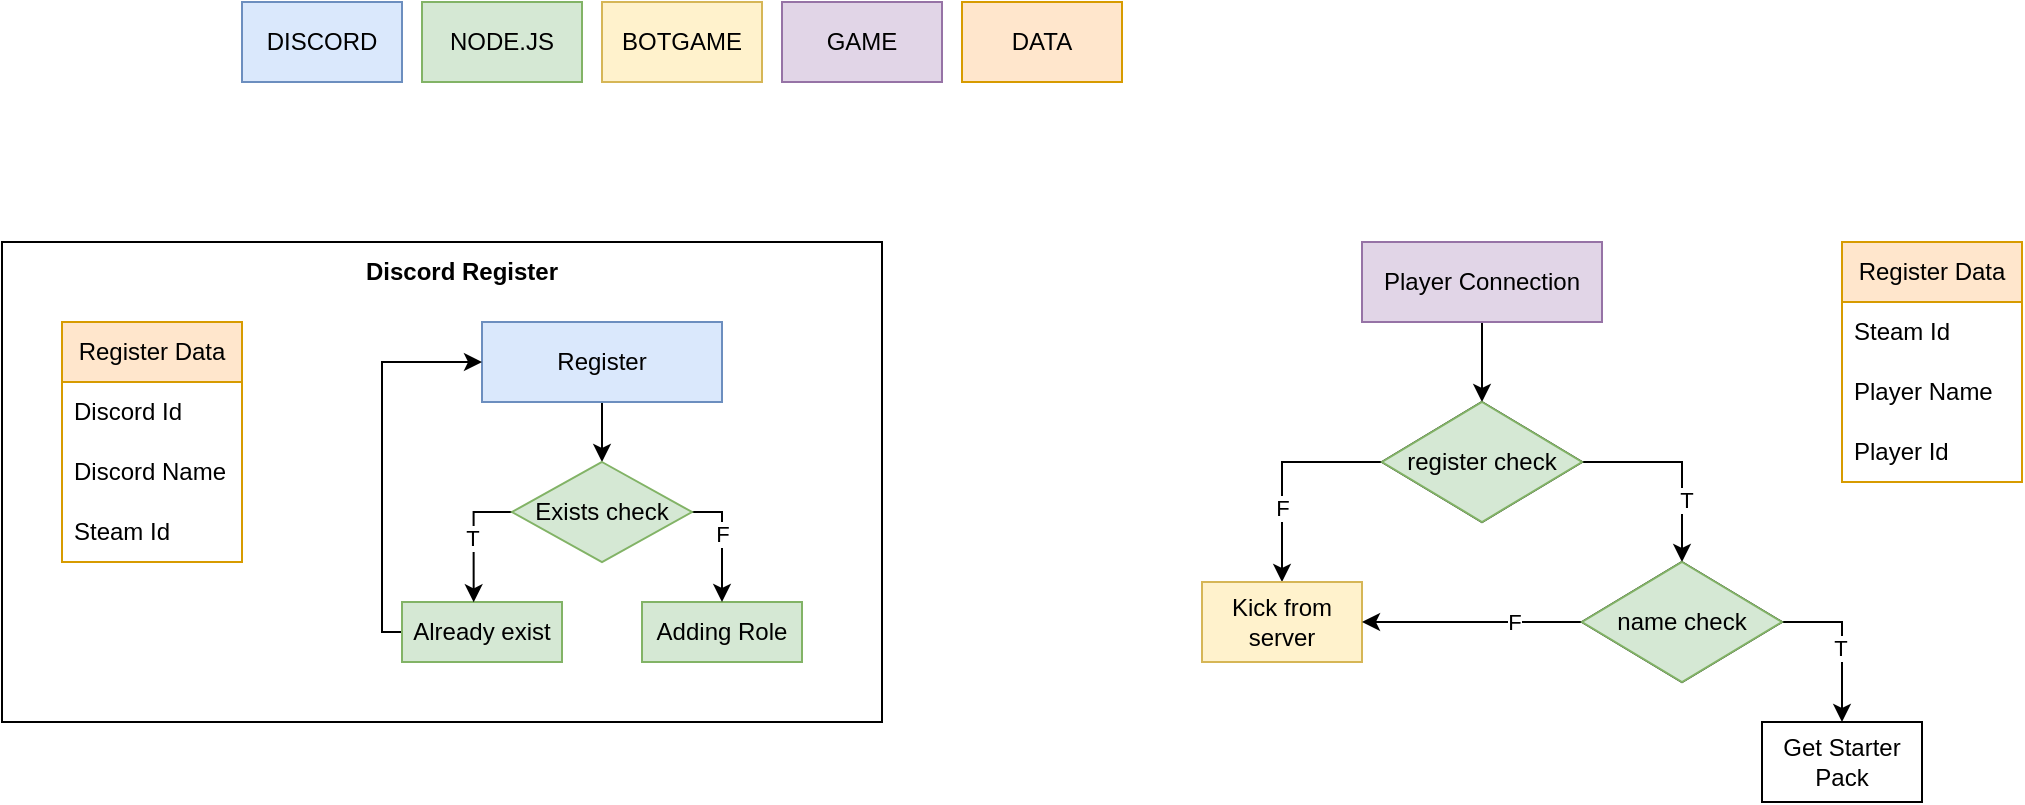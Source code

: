 <mxfile version="21.5.2" type="github">
  <diagram name="Page-1" id="mlCE6Rt0msktbBBOM9ru">
    <mxGraphModel dx="819" dy="453" grid="1" gridSize="10" guides="1" tooltips="1" connect="1" arrows="1" fold="1" page="1" pageScale="1" pageWidth="4000" pageHeight="4000" math="0" shadow="0">
      <root>
        <mxCell id="0" />
        <mxCell id="1" parent="0" />
        <mxCell id="4IYZVChcHkXUuiJdIHGn-1" value="" style="rounded=0;whiteSpace=wrap;html=1;" vertex="1" parent="1">
          <mxGeometry x="80" y="240" width="440" height="240" as="geometry" />
        </mxCell>
        <mxCell id="CM7IQyil9puvrMDNJilN-12" style="edgeStyle=orthogonalEdgeStyle;rounded=0;orthogonalLoop=1;jettySize=auto;html=1;entryX=0.5;entryY=0;entryDx=0;entryDy=0;" parent="1" source="CM7IQyil9puvrMDNJilN-1" target="CM7IQyil9puvrMDNJilN-11" edge="1">
          <mxGeometry relative="1" as="geometry" />
        </mxCell>
        <mxCell id="CM7IQyil9puvrMDNJilN-1" value="Register" style="rounded=0;whiteSpace=wrap;html=1;fillColor=#dae8fc;strokeColor=#6c8ebf;" parent="1" vertex="1">
          <mxGeometry x="320" y="280" width="120" height="40" as="geometry" />
        </mxCell>
        <mxCell id="CM7IQyil9puvrMDNJilN-2" value="Register Data" style="swimlane;fontStyle=0;childLayout=stackLayout;horizontal=1;startSize=30;horizontalStack=0;resizeParent=1;resizeParentMax=0;resizeLast=0;collapsible=1;marginBottom=0;whiteSpace=wrap;html=1;fillColor=#ffe6cc;strokeColor=#d79b00;" parent="1" vertex="1">
          <mxGeometry x="110" y="280" width="90" height="120" as="geometry" />
        </mxCell>
        <mxCell id="CM7IQyil9puvrMDNJilN-3" value="Discord Id" style="text;strokeColor=none;fillColor=none;align=left;verticalAlign=middle;spacingLeft=4;spacingRight=4;overflow=hidden;points=[[0,0.5],[1,0.5]];portConstraint=eastwest;rotatable=0;whiteSpace=wrap;html=1;" parent="CM7IQyil9puvrMDNJilN-2" vertex="1">
          <mxGeometry y="30" width="90" height="30" as="geometry" />
        </mxCell>
        <mxCell id="CM7IQyil9puvrMDNJilN-5" value="Discord Name" style="text;strokeColor=none;fillColor=none;align=left;verticalAlign=middle;spacingLeft=4;spacingRight=4;overflow=hidden;points=[[0,0.5],[1,0.5]];portConstraint=eastwest;rotatable=0;whiteSpace=wrap;html=1;" parent="CM7IQyil9puvrMDNJilN-2" vertex="1">
          <mxGeometry y="60" width="90" height="30" as="geometry" />
        </mxCell>
        <mxCell id="CM7IQyil9puvrMDNJilN-6" value="Steam Id" style="text;strokeColor=none;fillColor=none;align=left;verticalAlign=middle;spacingLeft=4;spacingRight=4;overflow=hidden;points=[[0,0.5],[1,0.5]];portConstraint=eastwest;rotatable=0;whiteSpace=wrap;html=1;" parent="CM7IQyil9puvrMDNJilN-2" vertex="1">
          <mxGeometry y="90" width="90" height="30" as="geometry" />
        </mxCell>
        <mxCell id="CM7IQyil9puvrMDNJilN-15" style="edgeStyle=orthogonalEdgeStyle;rounded=0;orthogonalLoop=1;jettySize=auto;html=1;entryX=0;entryY=0.5;entryDx=0;entryDy=0;" parent="1" source="CM7IQyil9puvrMDNJilN-7" target="CM7IQyil9puvrMDNJilN-1" edge="1">
          <mxGeometry relative="1" as="geometry">
            <Array as="points">
              <mxPoint x="270" y="435" />
              <mxPoint x="270" y="300" />
            </Array>
          </mxGeometry>
        </mxCell>
        <mxCell id="CM7IQyil9puvrMDNJilN-7" value="Already exist" style="rounded=0;whiteSpace=wrap;html=1;fillColor=#d5e8d4;strokeColor=#82b366;" parent="1" vertex="1">
          <mxGeometry x="280" y="420" width="80" height="30" as="geometry" />
        </mxCell>
        <mxCell id="CM7IQyil9puvrMDNJilN-10" value="Adding Role" style="rounded=0;whiteSpace=wrap;html=1;fillColor=#d5e8d4;strokeColor=#82b366;" parent="1" vertex="1">
          <mxGeometry x="400" y="420" width="80" height="30" as="geometry" />
        </mxCell>
        <mxCell id="CM7IQyil9puvrMDNJilN-13" style="edgeStyle=orthogonalEdgeStyle;rounded=0;orthogonalLoop=1;jettySize=auto;html=1;entryX=0.5;entryY=0;entryDx=0;entryDy=0;" parent="1" source="CM7IQyil9puvrMDNJilN-11" target="CM7IQyil9puvrMDNJilN-10" edge="1">
          <mxGeometry relative="1" as="geometry">
            <Array as="points">
              <mxPoint x="440" y="375" />
            </Array>
          </mxGeometry>
        </mxCell>
        <mxCell id="4IYZVChcHkXUuiJdIHGn-8" value="F" style="edgeLabel;html=1;align=center;verticalAlign=middle;resizable=0;points=[];" vertex="1" connectable="0" parent="CM7IQyil9puvrMDNJilN-13">
          <mxGeometry x="-0.29" y="1" relative="1" as="geometry">
            <mxPoint x="-1" y="4" as="offset" />
          </mxGeometry>
        </mxCell>
        <mxCell id="CM7IQyil9puvrMDNJilN-14" style="edgeStyle=orthogonalEdgeStyle;rounded=0;orthogonalLoop=1;jettySize=auto;html=1;entryX=0.448;entryY=0.005;entryDx=0;entryDy=0;entryPerimeter=0;" parent="1" source="CM7IQyil9puvrMDNJilN-11" target="CM7IQyil9puvrMDNJilN-7" edge="1">
          <mxGeometry relative="1" as="geometry">
            <Array as="points">
              <mxPoint x="316" y="375" />
            </Array>
          </mxGeometry>
        </mxCell>
        <mxCell id="4IYZVChcHkXUuiJdIHGn-9" value="T" style="edgeLabel;html=1;align=center;verticalAlign=middle;resizable=0;points=[];" vertex="1" connectable="0" parent="CM7IQyil9puvrMDNJilN-14">
          <mxGeometry x="-0.013" y="-1" relative="1" as="geometry">
            <mxPoint as="offset" />
          </mxGeometry>
        </mxCell>
        <mxCell id="CM7IQyil9puvrMDNJilN-11" value="Exists check" style="rhombus;whiteSpace=wrap;html=1;fillColor=#d5e8d4;strokeColor=#82b366;" parent="1" vertex="1">
          <mxGeometry x="335" y="350" width="90" height="50" as="geometry" />
        </mxCell>
        <mxCell id="4IYZVChcHkXUuiJdIHGn-2" value="&lt;b&gt;Discord Register&lt;/b&gt;" style="text;html=1;strokeColor=none;fillColor=none;align=center;verticalAlign=middle;whiteSpace=wrap;rounded=0;" vertex="1" parent="1">
          <mxGeometry x="260" y="240" width="100" height="30" as="geometry" />
        </mxCell>
        <mxCell id="4IYZVChcHkXUuiJdIHGn-14" style="edgeStyle=orthogonalEdgeStyle;rounded=0;orthogonalLoop=1;jettySize=auto;html=1;exitX=0.5;exitY=1;exitDx=0;exitDy=0;entryX=0.5;entryY=0;entryDx=0;entryDy=0;" edge="1" parent="1" source="4IYZVChcHkXUuiJdIHGn-3" target="4IYZVChcHkXUuiJdIHGn-4">
          <mxGeometry relative="1" as="geometry" />
        </mxCell>
        <mxCell id="4IYZVChcHkXUuiJdIHGn-3" value="Player Connection" style="rounded=0;whiteSpace=wrap;html=1;fillColor=#e1d5e7;strokeColor=#9673a6;" vertex="1" parent="1">
          <mxGeometry x="760" y="240" width="120" height="40" as="geometry" />
        </mxCell>
        <mxCell id="4IYZVChcHkXUuiJdIHGn-11" style="edgeStyle=orthogonalEdgeStyle;rounded=0;orthogonalLoop=1;jettySize=auto;html=1;exitX=0;exitY=0.5;exitDx=0;exitDy=0;entryX=0.5;entryY=0;entryDx=0;entryDy=0;" edge="1" parent="1" source="4IYZVChcHkXUuiJdIHGn-4" target="4IYZVChcHkXUuiJdIHGn-7">
          <mxGeometry relative="1" as="geometry" />
        </mxCell>
        <mxCell id="4IYZVChcHkXUuiJdIHGn-22" value="F" style="edgeLabel;html=1;align=center;verticalAlign=middle;resizable=0;points=[];" vertex="1" connectable="0" parent="4IYZVChcHkXUuiJdIHGn-11">
          <mxGeometry x="0.328" relative="1" as="geometry">
            <mxPoint as="offset" />
          </mxGeometry>
        </mxCell>
        <mxCell id="4IYZVChcHkXUuiJdIHGn-24" style="edgeStyle=orthogonalEdgeStyle;rounded=0;orthogonalLoop=1;jettySize=auto;html=1;exitX=1;exitY=0.5;exitDx=0;exitDy=0;entryX=0.5;entryY=0;entryDx=0;entryDy=0;" edge="1" parent="1" source="4IYZVChcHkXUuiJdIHGn-4" target="4IYZVChcHkXUuiJdIHGn-23">
          <mxGeometry relative="1" as="geometry" />
        </mxCell>
        <mxCell id="4IYZVChcHkXUuiJdIHGn-25" value="T" style="edgeLabel;html=1;align=center;verticalAlign=middle;resizable=0;points=[];" vertex="1" connectable="0" parent="4IYZVChcHkXUuiJdIHGn-24">
          <mxGeometry x="0.374" y="2" relative="1" as="geometry">
            <mxPoint as="offset" />
          </mxGeometry>
        </mxCell>
        <mxCell id="4IYZVChcHkXUuiJdIHGn-4" value="register check" style="rhombus;whiteSpace=wrap;html=1;" vertex="1" parent="1">
          <mxGeometry x="770" y="320" width="100" height="60" as="geometry" />
        </mxCell>
        <mxCell id="4IYZVChcHkXUuiJdIHGn-7" value="Kick from server" style="rounded=0;whiteSpace=wrap;html=1;fillColor=#fff2cc;strokeColor=#d6b656;" vertex="1" parent="1">
          <mxGeometry x="680" y="410" width="80" height="40" as="geometry" />
        </mxCell>
        <mxCell id="4IYZVChcHkXUuiJdIHGn-15" value="Register Data" style="swimlane;fontStyle=0;childLayout=stackLayout;horizontal=1;startSize=30;horizontalStack=0;resizeParent=1;resizeParentMax=0;resizeLast=0;collapsible=1;marginBottom=0;whiteSpace=wrap;html=1;fillColor=#ffe6cc;strokeColor=#d79b00;" vertex="1" parent="1">
          <mxGeometry x="1000" y="240" width="90" height="120" as="geometry" />
        </mxCell>
        <mxCell id="4IYZVChcHkXUuiJdIHGn-18" value="Steam Id" style="text;strokeColor=none;fillColor=none;align=left;verticalAlign=middle;spacingLeft=4;spacingRight=4;overflow=hidden;points=[[0,0.5],[1,0.5]];portConstraint=eastwest;rotatable=0;whiteSpace=wrap;html=1;" vertex="1" parent="4IYZVChcHkXUuiJdIHGn-15">
          <mxGeometry y="30" width="90" height="30" as="geometry" />
        </mxCell>
        <mxCell id="4IYZVChcHkXUuiJdIHGn-19" value="Player Name" style="text;strokeColor=none;fillColor=none;align=left;verticalAlign=middle;spacingLeft=4;spacingRight=4;overflow=hidden;points=[[0,0.5],[1,0.5]];portConstraint=eastwest;rotatable=0;whiteSpace=wrap;html=1;" vertex="1" parent="4IYZVChcHkXUuiJdIHGn-15">
          <mxGeometry y="60" width="90" height="30" as="geometry" />
        </mxCell>
        <mxCell id="4IYZVChcHkXUuiJdIHGn-20" value="Player Id" style="text;strokeColor=none;fillColor=none;align=left;verticalAlign=middle;spacingLeft=4;spacingRight=4;overflow=hidden;points=[[0,0.5],[1,0.5]];portConstraint=eastwest;rotatable=0;whiteSpace=wrap;html=1;" vertex="1" parent="4IYZVChcHkXUuiJdIHGn-15">
          <mxGeometry y="90" width="90" height="30" as="geometry" />
        </mxCell>
        <mxCell id="4IYZVChcHkXUuiJdIHGn-27" style="edgeStyle=orthogonalEdgeStyle;rounded=0;orthogonalLoop=1;jettySize=auto;html=1;exitX=1;exitY=0.5;exitDx=0;exitDy=0;entryX=0.5;entryY=0;entryDx=0;entryDy=0;" edge="1" parent="1" source="4IYZVChcHkXUuiJdIHGn-23" target="4IYZVChcHkXUuiJdIHGn-26">
          <mxGeometry relative="1" as="geometry" />
        </mxCell>
        <mxCell id="4IYZVChcHkXUuiJdIHGn-29" value="T" style="edgeLabel;html=1;align=center;verticalAlign=middle;resizable=0;points=[];" vertex="1" connectable="0" parent="4IYZVChcHkXUuiJdIHGn-27">
          <mxGeometry x="0.061" y="-1" relative="1" as="geometry">
            <mxPoint as="offset" />
          </mxGeometry>
        </mxCell>
        <mxCell id="4IYZVChcHkXUuiJdIHGn-28" style="edgeStyle=orthogonalEdgeStyle;rounded=0;orthogonalLoop=1;jettySize=auto;html=1;entryX=1;entryY=0.5;entryDx=0;entryDy=0;" edge="1" parent="1" source="4IYZVChcHkXUuiJdIHGn-23" target="4IYZVChcHkXUuiJdIHGn-7">
          <mxGeometry relative="1" as="geometry" />
        </mxCell>
        <mxCell id="4IYZVChcHkXUuiJdIHGn-30" value="F" style="edgeLabel;html=1;align=center;verticalAlign=middle;resizable=0;points=[];" vertex="1" connectable="0" parent="4IYZVChcHkXUuiJdIHGn-28">
          <mxGeometry x="-0.369" relative="1" as="geometry">
            <mxPoint as="offset" />
          </mxGeometry>
        </mxCell>
        <mxCell id="4IYZVChcHkXUuiJdIHGn-23" value="name check" style="rhombus;whiteSpace=wrap;html=1;" vertex="1" parent="1">
          <mxGeometry x="870" y="400" width="100" height="60" as="geometry" />
        </mxCell>
        <mxCell id="4IYZVChcHkXUuiJdIHGn-26" value="Get Starter Pack" style="rounded=0;whiteSpace=wrap;html=1;" vertex="1" parent="1">
          <mxGeometry x="960" y="480" width="80" height="40" as="geometry" />
        </mxCell>
        <mxCell id="4IYZVChcHkXUuiJdIHGn-31" value="register check" style="rhombus;whiteSpace=wrap;html=1;fillColor=#d5e8d4;strokeColor=#82b366;" vertex="1" parent="1">
          <mxGeometry x="770" y="320" width="100" height="60" as="geometry" />
        </mxCell>
        <mxCell id="4IYZVChcHkXUuiJdIHGn-32" value="name check" style="rhombus;whiteSpace=wrap;html=1;fillColor=#d5e8d4;strokeColor=#82b366;" vertex="1" parent="1">
          <mxGeometry x="870" y="400" width="100" height="60" as="geometry" />
        </mxCell>
        <mxCell id="4IYZVChcHkXUuiJdIHGn-33" value="DISCORD" style="rounded=0;whiteSpace=wrap;html=1;fillColor=#dae8fc;strokeColor=#6c8ebf;" vertex="1" parent="1">
          <mxGeometry x="200" y="120" width="80" height="40" as="geometry" />
        </mxCell>
        <mxCell id="4IYZVChcHkXUuiJdIHGn-34" value="NODE.JS" style="rounded=0;whiteSpace=wrap;html=1;fillColor=#d5e8d4;strokeColor=#82b366;" vertex="1" parent="1">
          <mxGeometry x="290" y="120" width="80" height="40" as="geometry" />
        </mxCell>
        <mxCell id="4IYZVChcHkXUuiJdIHGn-35" value="GAME" style="rounded=0;whiteSpace=wrap;html=1;fillColor=#e1d5e7;strokeColor=#9673a6;" vertex="1" parent="1">
          <mxGeometry x="470" y="120" width="80" height="40" as="geometry" />
        </mxCell>
        <mxCell id="4IYZVChcHkXUuiJdIHGn-36" value="DATA" style="rounded=0;whiteSpace=wrap;html=1;fillColor=#ffe6cc;strokeColor=#d79b00;" vertex="1" parent="1">
          <mxGeometry x="560" y="120" width="80" height="40" as="geometry" />
        </mxCell>
        <mxCell id="4IYZVChcHkXUuiJdIHGn-37" value="BOTGAME" style="rounded=0;whiteSpace=wrap;html=1;fillColor=#fff2cc;strokeColor=#d6b656;" vertex="1" parent="1">
          <mxGeometry x="380" y="120" width="80" height="40" as="geometry" />
        </mxCell>
      </root>
    </mxGraphModel>
  </diagram>
</mxfile>
